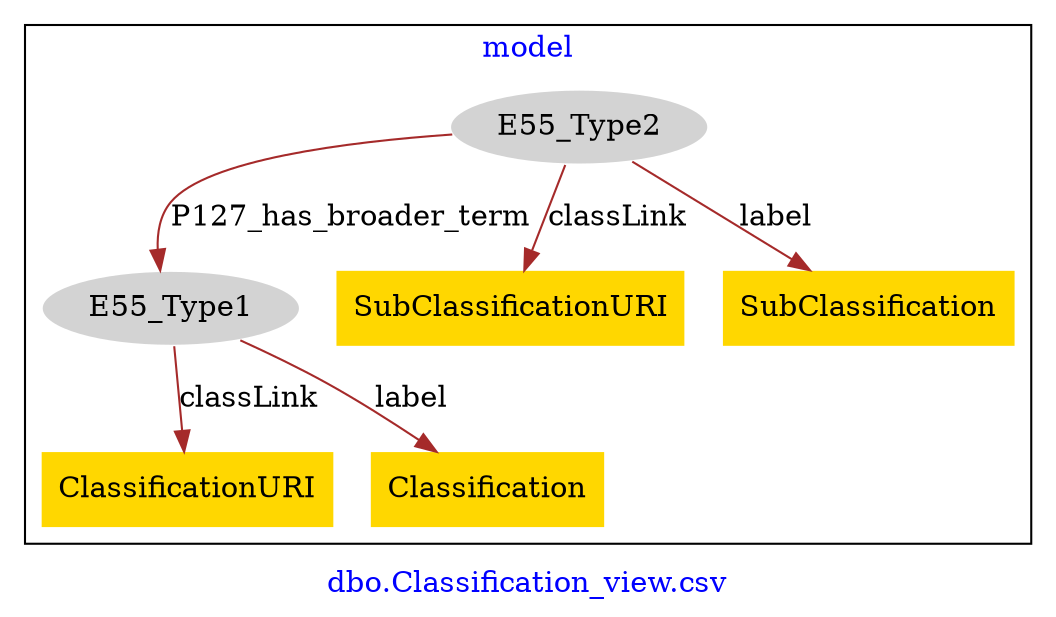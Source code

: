 digraph n0 {
fontcolor="blue"
remincross="true"
label="dbo.Classification_view.csv"
subgraph cluster {
label="model"
n2[style="filled",color="white",fillcolor="lightgray",label="E55_Type1"];
n3[shape="plaintext",style="filled",fillcolor="gold",label="ClassificationURI"];
n4[shape="plaintext",style="filled",fillcolor="gold",label="Classification"];
n5[style="filled",color="white",fillcolor="lightgray",label="E55_Type2"];
n6[shape="plaintext",style="filled",fillcolor="gold",label="SubClassificationURI"];
n7[shape="plaintext",style="filled",fillcolor="gold",label="SubClassification"];
}
n2 -> n3[color="brown",fontcolor="black",label="classLink"]
n2 -> n4[color="brown",fontcolor="black",label="label"]
n5 -> n2[color="brown",fontcolor="black",label="P127_has_broader_term"]
n5 -> n6[color="brown",fontcolor="black",label="classLink"]
n5 -> n7[color="brown",fontcolor="black",label="label"]
}
